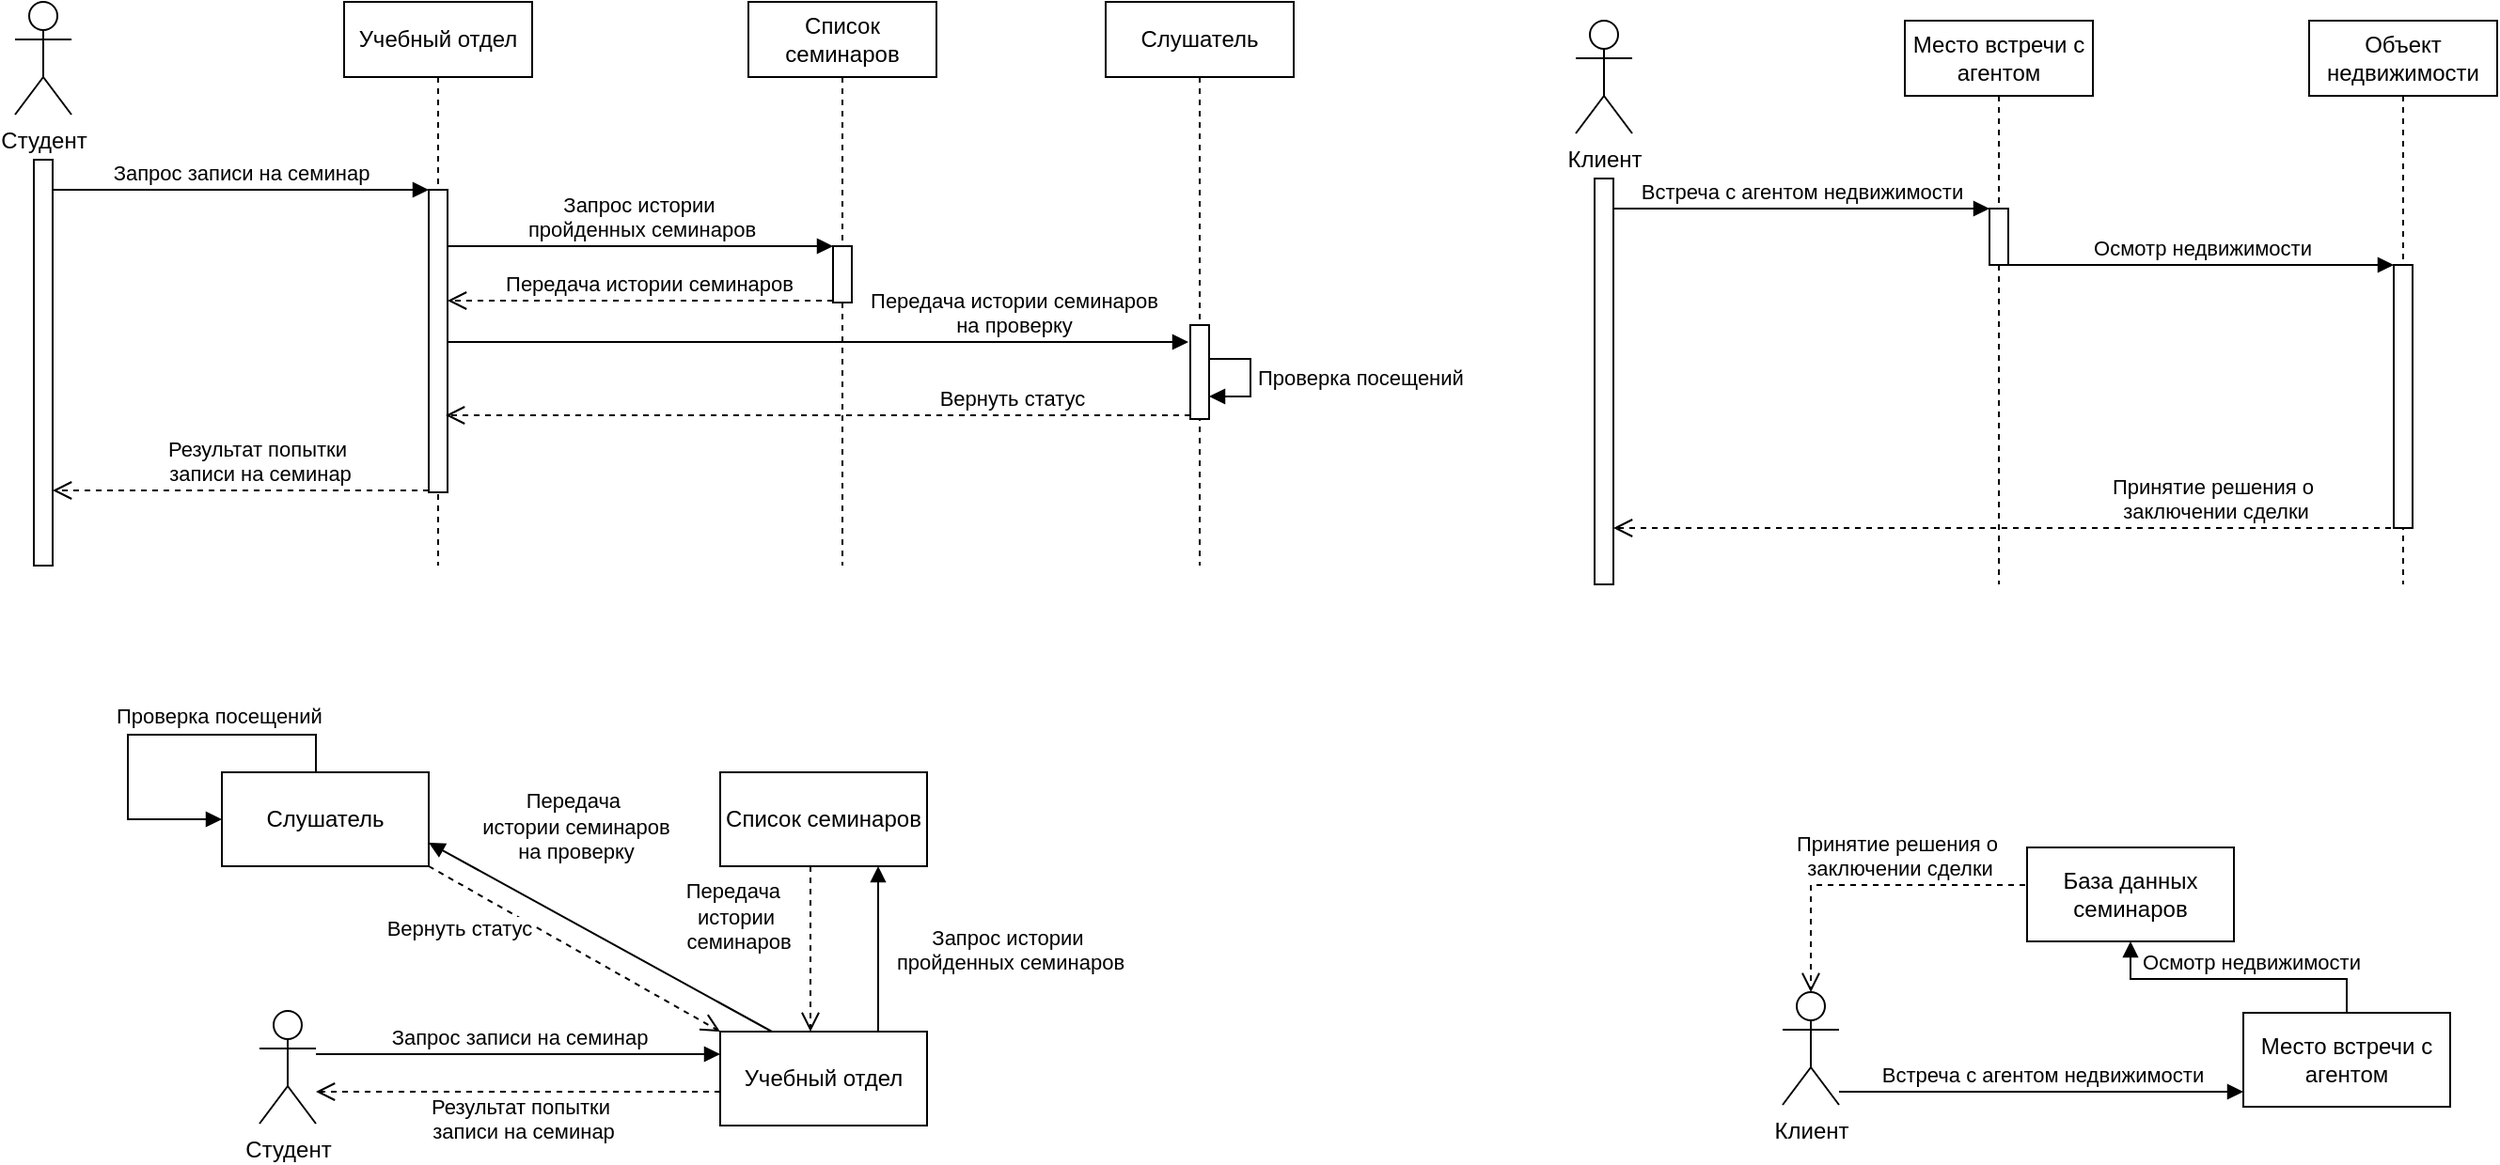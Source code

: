 <mxfile version="24.0.7" type="device">
  <diagram name="Page-1" id="2YBvvXClWsGukQMizWep">
    <mxGraphModel dx="1018" dy="642" grid="0" gridSize="10" guides="1" tooltips="1" connect="1" arrows="1" fold="1" page="1" pageScale="1" pageWidth="850" pageHeight="1100" math="0" shadow="0">
      <root>
        <mxCell id="0" />
        <mxCell id="1" parent="0" />
        <mxCell id="aM9ryv3xv72pqoxQDRHE-5" value="Учебный отдел" style="shape=umlLifeline;perimeter=lifelinePerimeter;whiteSpace=wrap;html=1;container=0;dropTarget=0;collapsible=0;recursiveResize=0;outlineConnect=0;portConstraint=eastwest;newEdgeStyle={&quot;edgeStyle&quot;:&quot;elbowEdgeStyle&quot;,&quot;elbow&quot;:&quot;vertical&quot;,&quot;curved&quot;:0,&quot;rounded&quot;:0};" parent="1" vertex="1">
          <mxGeometry x="225" y="30" width="100" height="300" as="geometry" />
        </mxCell>
        <mxCell id="aM9ryv3xv72pqoxQDRHE-6" value="" style="html=1;points=[];perimeter=orthogonalPerimeter;outlineConnect=0;targetShapes=umlLifeline;portConstraint=eastwest;newEdgeStyle={&quot;edgeStyle&quot;:&quot;elbowEdgeStyle&quot;,&quot;elbow&quot;:&quot;vertical&quot;,&quot;curved&quot;:0,&quot;rounded&quot;:0};" parent="aM9ryv3xv72pqoxQDRHE-5" vertex="1">
          <mxGeometry x="45" y="100" width="10" height="161" as="geometry" />
        </mxCell>
        <mxCell id="aM9ryv3xv72pqoxQDRHE-7" value="Запрос записи на семинар" style="html=1;verticalAlign=bottom;endArrow=block;edgeStyle=elbowEdgeStyle;elbow=vertical;curved=0;rounded=0;" parent="1" source="JV1Mk4GfQYpAjEkD_vr5-23" target="aM9ryv3xv72pqoxQDRHE-6" edge="1">
          <mxGeometry relative="1" as="geometry">
            <mxPoint x="90" y="110" as="sourcePoint" />
            <Array as="points">
              <mxPoint x="170" y="130" />
              <mxPoint x="185" y="110" />
            </Array>
          </mxGeometry>
        </mxCell>
        <mxCell id="aM9ryv3xv72pqoxQDRHE-8" value="Вернуть статус" style="html=1;verticalAlign=bottom;endArrow=open;dashed=1;endSize=8;edgeStyle=elbowEdgeStyle;elbow=vertical;curved=0;rounded=0;" parent="1" source="JV1Mk4GfQYpAjEkD_vr5-38" edge="1">
          <mxGeometry x="-0.519" relative="1" as="geometry">
            <mxPoint x="279" y="250" as="targetPoint" />
            <Array as="points">
              <mxPoint x="530" y="250" />
            </Array>
            <mxPoint x="670" y="240" as="sourcePoint" />
            <mxPoint as="offset" />
          </mxGeometry>
        </mxCell>
        <mxCell id="JV1Mk4GfQYpAjEkD_vr5-23" value="" style="html=1;points=[[0,0,0,0,5],[0,1,0,0,-5],[1,0,0,0,5],[1,1,0,0,-5]];perimeter=orthogonalPerimeter;outlineConnect=0;targetShapes=umlLifeline;portConstraint=eastwest;newEdgeStyle={&quot;curved&quot;:0,&quot;rounded&quot;:0};" parent="1" vertex="1">
          <mxGeometry x="60" y="114" width="10" height="216" as="geometry" />
        </mxCell>
        <mxCell id="JV1Mk4GfQYpAjEkD_vr5-25" value="Студент" style="shape=umlActor;verticalLabelPosition=bottom;verticalAlign=top;html=1;" parent="1" vertex="1">
          <mxGeometry x="50" y="30" width="30" height="60" as="geometry" />
        </mxCell>
        <mxCell id="JV1Mk4GfQYpAjEkD_vr5-28" value="Список семинаров" style="shape=umlLifeline;perimeter=lifelinePerimeter;whiteSpace=wrap;html=1;container=0;dropTarget=0;collapsible=0;recursiveResize=0;outlineConnect=0;portConstraint=eastwest;newEdgeStyle={&quot;edgeStyle&quot;:&quot;elbowEdgeStyle&quot;,&quot;elbow&quot;:&quot;vertical&quot;,&quot;curved&quot;:0,&quot;rounded&quot;:0};" parent="1" vertex="1">
          <mxGeometry x="440" y="30" width="100" height="300" as="geometry" />
        </mxCell>
        <mxCell id="JV1Mk4GfQYpAjEkD_vr5-29" value="" style="html=1;points=[];perimeter=orthogonalPerimeter;outlineConnect=0;targetShapes=umlLifeline;portConstraint=eastwest;newEdgeStyle={&quot;edgeStyle&quot;:&quot;elbowEdgeStyle&quot;,&quot;elbow&quot;:&quot;vertical&quot;,&quot;curved&quot;:0,&quot;rounded&quot;:0};" parent="JV1Mk4GfQYpAjEkD_vr5-28" vertex="1">
          <mxGeometry x="45" y="130" width="10" height="30" as="geometry" />
        </mxCell>
        <mxCell id="JV1Mk4GfQYpAjEkD_vr5-30" value="Слушатель" style="shape=umlLifeline;perimeter=lifelinePerimeter;whiteSpace=wrap;html=1;container=0;dropTarget=0;collapsible=0;recursiveResize=0;outlineConnect=0;portConstraint=eastwest;newEdgeStyle={&quot;edgeStyle&quot;:&quot;elbowEdgeStyle&quot;,&quot;elbow&quot;:&quot;vertical&quot;,&quot;curved&quot;:0,&quot;rounded&quot;:0};" parent="1" vertex="1">
          <mxGeometry x="630" y="30" width="100" height="300" as="geometry" />
        </mxCell>
        <mxCell id="JV1Mk4GfQYpAjEkD_vr5-38" value="" style="html=1;points=[[0,0,0,0,5],[0,1,0,0,-5],[1,0,0,0,5],[1,1,0,0,-5]];perimeter=orthogonalPerimeter;outlineConnect=0;targetShapes=umlLifeline;portConstraint=eastwest;newEdgeStyle={&quot;curved&quot;:0,&quot;rounded&quot;:0};" parent="JV1Mk4GfQYpAjEkD_vr5-30" vertex="1">
          <mxGeometry x="45" y="172" width="10" height="50" as="geometry" />
        </mxCell>
        <mxCell id="JV1Mk4GfQYpAjEkD_vr5-39" value="&lt;span style=&quot;text-align: center;&quot;&gt;Проверка посещений&lt;/span&gt;" style="html=1;align=left;spacingLeft=2;endArrow=block;rounded=0;edgeStyle=orthogonalEdgeStyle;curved=0;rounded=0;" parent="JV1Mk4GfQYpAjEkD_vr5-30" source="JV1Mk4GfQYpAjEkD_vr5-38" target="JV1Mk4GfQYpAjEkD_vr5-38" edge="1">
          <mxGeometry relative="1" as="geometry">
            <mxPoint x="55" y="167.5" as="sourcePoint" />
            <Array as="points">
              <mxPoint x="77" y="190" />
              <mxPoint x="77" y="210" />
            </Array>
            <mxPoint x="55" y="192.5" as="targetPoint" />
          </mxGeometry>
        </mxCell>
        <mxCell id="JV1Mk4GfQYpAjEkD_vr5-32" value="Запрос истории&amp;nbsp;&lt;div&gt;пройденных семинаров&lt;/div&gt;" style="html=1;verticalAlign=bottom;endArrow=block;edgeStyle=elbowEdgeStyle;elbow=vertical;curved=0;rounded=0;" parent="1" source="aM9ryv3xv72pqoxQDRHE-6" target="JV1Mk4GfQYpAjEkD_vr5-29" edge="1">
          <mxGeometry relative="1" as="geometry">
            <mxPoint x="280" y="153.5" as="sourcePoint" />
            <Array as="points">
              <mxPoint x="380" y="160" />
              <mxPoint x="395" y="133.5" />
            </Array>
            <mxPoint x="480" y="153.5" as="targetPoint" />
          </mxGeometry>
        </mxCell>
        <mxCell id="JV1Mk4GfQYpAjEkD_vr5-33" value="Передача истории семинаров&lt;div&gt;на проверку&lt;/div&gt;" style="html=1;verticalAlign=bottom;endArrow=block;edgeStyle=elbowEdgeStyle;elbow=vertical;curved=0;rounded=0;" parent="1" edge="1">
          <mxGeometry x="0.525" relative="1" as="geometry">
            <mxPoint x="280" y="211" as="sourcePoint" />
            <Array as="points">
              <mxPoint x="476" y="211" />
              <mxPoint x="615" y="153.5" />
            </Array>
            <mxPoint x="674" y="211" as="targetPoint" />
            <mxPoint as="offset" />
          </mxGeometry>
        </mxCell>
        <mxCell id="JV1Mk4GfQYpAjEkD_vr5-41" value="Результат попытки&amp;nbsp;&lt;div&gt;записи на семинар&lt;/div&gt;" style="html=1;verticalAlign=bottom;endArrow=open;dashed=1;endSize=8;edgeStyle=elbowEdgeStyle;elbow=vertical;curved=0;rounded=0;" parent="1" source="aM9ryv3xv72pqoxQDRHE-6" edge="1">
          <mxGeometry x="-0.1" relative="1" as="geometry">
            <mxPoint x="70" y="290" as="targetPoint" />
            <Array as="points">
              <mxPoint x="70" y="290" />
            </Array>
            <mxPoint x="270" y="290" as="sourcePoint" />
            <mxPoint as="offset" />
          </mxGeometry>
        </mxCell>
        <mxCell id="JV1Mk4GfQYpAjEkD_vr5-42" value="Студент" style="shape=umlActor;verticalLabelPosition=bottom;verticalAlign=top;html=1;" parent="1" vertex="1">
          <mxGeometry x="180" y="567" width="30" height="60" as="geometry" />
        </mxCell>
        <mxCell id="JV1Mk4GfQYpAjEkD_vr5-43" value="Слушатель" style="html=1;whiteSpace=wrap;" parent="1" vertex="1">
          <mxGeometry x="160" y="440" width="110" height="50" as="geometry" />
        </mxCell>
        <mxCell id="JV1Mk4GfQYpAjEkD_vr5-44" value="Учебный отдел" style="html=1;whiteSpace=wrap;" parent="1" vertex="1">
          <mxGeometry x="425" y="578" width="110" height="50" as="geometry" />
        </mxCell>
        <mxCell id="JV1Mk4GfQYpAjEkD_vr5-45" value="Список семинаров" style="html=1;whiteSpace=wrap;" parent="1" vertex="1">
          <mxGeometry x="425" y="440" width="110" height="50" as="geometry" />
        </mxCell>
        <mxCell id="JV1Mk4GfQYpAjEkD_vr5-49" value="Запрос записи на семинар" style="html=1;verticalAlign=bottom;endArrow=block;edgeStyle=elbowEdgeStyle;elbow=vertical;curved=0;rounded=0;" parent="1" edge="1">
          <mxGeometry relative="1" as="geometry">
            <mxPoint x="210" y="590" as="sourcePoint" />
            <Array as="points">
              <mxPoint x="300" y="590" />
            </Array>
            <mxPoint x="425" y="590" as="targetPoint" />
          </mxGeometry>
        </mxCell>
        <mxCell id="JV1Mk4GfQYpAjEkD_vr5-50" value="Запрос истории&amp;nbsp;&lt;div&gt;пройденных семинаров&lt;/div&gt;" style="html=1;verticalAlign=bottom;endArrow=block;edgeStyle=elbowEdgeStyle;elbow=vertical;curved=0;rounded=0;exitX=0.5;exitY=0;exitDx=0;exitDy=0;entryX=0.5;entryY=1;entryDx=0;entryDy=0;" parent="1" edge="1">
          <mxGeometry x="-0.364" y="-70" relative="1" as="geometry">
            <mxPoint x="509" y="578" as="sourcePoint" />
            <Array as="points">
              <mxPoint x="538" y="528" />
              <mxPoint x="464" y="123.5" />
            </Array>
            <mxPoint x="509" y="490" as="targetPoint" />
            <mxPoint as="offset" />
          </mxGeometry>
        </mxCell>
        <mxCell id="JV1Mk4GfQYpAjEkD_vr5-51" value="Передача&amp;nbsp;&lt;div&gt;истории семинаров&lt;div&gt;на проверку&lt;/div&gt;&lt;/div&gt;" style="html=1;verticalAlign=bottom;endArrow=block;elbow=vertical;rounded=0;exitX=0.25;exitY=0;exitDx=0;exitDy=0;entryX=1;entryY=0.75;entryDx=0;entryDy=0;" parent="1" source="JV1Mk4GfQYpAjEkD_vr5-44" target="JV1Mk4GfQYpAjEkD_vr5-43" edge="1">
          <mxGeometry x="0.286" y="-26" relative="1" as="geometry">
            <mxPoint x="535" y="180" as="sourcePoint" />
            <mxPoint x="715" y="180" as="targetPoint" />
            <mxPoint as="offset" />
          </mxGeometry>
        </mxCell>
        <mxCell id="JV1Mk4GfQYpAjEkD_vr5-52" value="&lt;span style=&quot;text-align: center;&quot;&gt;Проверка посещений&lt;/span&gt;" style="html=1;align=left;spacingLeft=2;endArrow=block;rounded=0;edgeStyle=orthogonalEdgeStyle;curved=0;rounded=0;entryX=0;entryY=0.5;entryDx=0;entryDy=0;exitX=0.5;exitY=0;exitDx=0;exitDy=0;" parent="1" source="JV1Mk4GfQYpAjEkD_vr5-43" target="JV1Mk4GfQYpAjEkD_vr5-43" edge="1">
          <mxGeometry x="0.136" y="-14" relative="1" as="geometry">
            <mxPoint x="200" y="410" as="sourcePoint" />
            <Array as="points">
              <mxPoint x="210" y="440" />
              <mxPoint x="210" y="420" />
              <mxPoint x="110" y="420" />
              <mxPoint x="110" y="465" />
            </Array>
            <mxPoint x="110" y="423" as="targetPoint" />
            <mxPoint x="4" y="-10" as="offset" />
          </mxGeometry>
        </mxCell>
        <mxCell id="JV1Mk4GfQYpAjEkD_vr5-53" value="Вернуть статус" style="html=1;verticalAlign=bottom;endArrow=open;dashed=1;endSize=8;elbow=vertical;rounded=0;exitX=1;exitY=1;exitDx=0;exitDy=0;entryX=0;entryY=0;entryDx=0;entryDy=0;" parent="1" source="JV1Mk4GfQYpAjEkD_vr5-43" target="JV1Mk4GfQYpAjEkD_vr5-44" edge="1">
          <mxGeometry x="-0.606" y="-29" relative="1" as="geometry">
            <mxPoint x="320" y="230" as="targetPoint" />
            <mxPoint x="715" y="230" as="sourcePoint" />
            <mxPoint as="offset" />
          </mxGeometry>
        </mxCell>
        <mxCell id="JV1Mk4GfQYpAjEkD_vr5-54" value="Результат попытки&amp;nbsp;&lt;div&gt;записи на семинар&lt;/div&gt;" style="html=1;verticalAlign=bottom;endArrow=open;dashed=1;endSize=8;edgeStyle=elbowEdgeStyle;elbow=vertical;curved=0;rounded=0;" parent="1" target="JV1Mk4GfQYpAjEkD_vr5-42" edge="1">
          <mxGeometry x="-0.023" y="30" relative="1" as="geometry">
            <mxPoint x="225" y="610" as="targetPoint" />
            <Array as="points">
              <mxPoint x="225" y="610" />
            </Array>
            <mxPoint x="425" y="610" as="sourcePoint" />
            <mxPoint as="offset" />
          </mxGeometry>
        </mxCell>
        <mxCell id="JV1Mk4GfQYpAjEkD_vr5-55" value="Место встречи с агентом" style="shape=umlLifeline;perimeter=lifelinePerimeter;whiteSpace=wrap;html=1;container=0;dropTarget=0;collapsible=0;recursiveResize=0;outlineConnect=0;portConstraint=eastwest;newEdgeStyle={&quot;edgeStyle&quot;:&quot;elbowEdgeStyle&quot;,&quot;elbow&quot;:&quot;vertical&quot;,&quot;curved&quot;:0,&quot;rounded&quot;:0};" parent="1" vertex="1">
          <mxGeometry x="1055" y="40" width="100" height="300" as="geometry" />
        </mxCell>
        <mxCell id="JV1Mk4GfQYpAjEkD_vr5-56" value="" style="html=1;points=[];perimeter=orthogonalPerimeter;outlineConnect=0;targetShapes=umlLifeline;portConstraint=eastwest;newEdgeStyle={&quot;edgeStyle&quot;:&quot;elbowEdgeStyle&quot;,&quot;elbow&quot;:&quot;vertical&quot;,&quot;curved&quot;:0,&quot;rounded&quot;:0};" parent="JV1Mk4GfQYpAjEkD_vr5-55" vertex="1">
          <mxGeometry x="45" y="100" width="10" height="30" as="geometry" />
        </mxCell>
        <mxCell id="JV1Mk4GfQYpAjEkD_vr5-58" value="Встреча с агентом недвижимости" style="html=1;verticalAlign=bottom;endArrow=block;edgeStyle=elbowEdgeStyle;elbow=vertical;curved=0;rounded=0;" parent="1" source="JV1Mk4GfQYpAjEkD_vr5-60" target="JV1Mk4GfQYpAjEkD_vr5-56" edge="1">
          <mxGeometry relative="1" as="geometry">
            <mxPoint x="920" y="120" as="sourcePoint" />
            <Array as="points">
              <mxPoint x="1000" y="140" />
              <mxPoint x="1015" y="120" />
            </Array>
          </mxGeometry>
        </mxCell>
        <mxCell id="JV1Mk4GfQYpAjEkD_vr5-60" value="" style="html=1;points=[[0,0,0,0,5],[0,1,0,0,-5],[1,0,0,0,5],[1,1,0,0,-5]];perimeter=orthogonalPerimeter;outlineConnect=0;targetShapes=umlLifeline;portConstraint=eastwest;newEdgeStyle={&quot;curved&quot;:0,&quot;rounded&quot;:0};" parent="1" vertex="1">
          <mxGeometry x="890" y="124" width="10" height="216" as="geometry" />
        </mxCell>
        <mxCell id="JV1Mk4GfQYpAjEkD_vr5-61" value="Клиент" style="shape=umlActor;verticalLabelPosition=bottom;verticalAlign=top;html=1;" parent="1" vertex="1">
          <mxGeometry x="880" y="40" width="30" height="60" as="geometry" />
        </mxCell>
        <mxCell id="JV1Mk4GfQYpAjEkD_vr5-62" value="Объект недвижимости" style="shape=umlLifeline;perimeter=lifelinePerimeter;whiteSpace=wrap;html=1;container=0;dropTarget=0;collapsible=0;recursiveResize=0;outlineConnect=0;portConstraint=eastwest;newEdgeStyle={&quot;edgeStyle&quot;:&quot;elbowEdgeStyle&quot;,&quot;elbow&quot;:&quot;vertical&quot;,&quot;curved&quot;:0,&quot;rounded&quot;:0};" parent="1" vertex="1">
          <mxGeometry x="1270" y="40" width="100" height="300" as="geometry" />
        </mxCell>
        <mxCell id="JV1Mk4GfQYpAjEkD_vr5-63" value="" style="html=1;points=[];perimeter=orthogonalPerimeter;outlineConnect=0;targetShapes=umlLifeline;portConstraint=eastwest;newEdgeStyle={&quot;edgeStyle&quot;:&quot;elbowEdgeStyle&quot;,&quot;elbow&quot;:&quot;vertical&quot;,&quot;curved&quot;:0,&quot;rounded&quot;:0};" parent="JV1Mk4GfQYpAjEkD_vr5-62" vertex="1">
          <mxGeometry x="45" y="130" width="10" height="140" as="geometry" />
        </mxCell>
        <mxCell id="JV1Mk4GfQYpAjEkD_vr5-67" value="Осмотр недвижимости" style="html=1;verticalAlign=bottom;endArrow=block;edgeStyle=elbowEdgeStyle;elbow=vertical;curved=0;rounded=0;" parent="1" source="JV1Mk4GfQYpAjEkD_vr5-56" target="JV1Mk4GfQYpAjEkD_vr5-63" edge="1">
          <mxGeometry relative="1" as="geometry">
            <mxPoint x="1110" y="163.5" as="sourcePoint" />
            <Array as="points">
              <mxPoint x="1210" y="170" />
              <mxPoint x="1225" y="143.5" />
            </Array>
            <mxPoint x="1310" y="163.5" as="targetPoint" />
          </mxGeometry>
        </mxCell>
        <mxCell id="JV1Mk4GfQYpAjEkD_vr5-71" value="Принятие решения о&amp;nbsp;&lt;div&gt;заключении сделки&lt;/div&gt;" style="html=1;verticalAlign=bottom;endArrow=open;dashed=1;endSize=8;edgeStyle=elbowEdgeStyle;elbow=vertical;curved=0;rounded=0;" parent="1" target="JV1Mk4GfQYpAjEkD_vr5-60" edge="1">
          <mxGeometry x="-0.526" relative="1" as="geometry">
            <mxPoint x="1120" y="310" as="targetPoint" />
            <Array as="points">
              <mxPoint x="1120" y="310" />
            </Array>
            <mxPoint x="1319.5" y="310" as="sourcePoint" />
            <mxPoint as="offset" />
          </mxGeometry>
        </mxCell>
        <mxCell id="JV1Mk4GfQYpAjEkD_vr5-72" value="Клиент" style="shape=umlActor;verticalLabelPosition=bottom;verticalAlign=top;html=1;" parent="1" vertex="1">
          <mxGeometry x="990" y="557" width="30" height="60" as="geometry" />
        </mxCell>
        <mxCell id="JV1Mk4GfQYpAjEkD_vr5-74" value="Место встречи с агентом" style="html=1;whiteSpace=wrap;" parent="1" vertex="1">
          <mxGeometry x="1235" y="568" width="110" height="50" as="geometry" />
        </mxCell>
        <mxCell id="JV1Mk4GfQYpAjEkD_vr5-75" value="База данных семинаров" style="html=1;whiteSpace=wrap;" parent="1" vertex="1">
          <mxGeometry x="1120" y="480" width="110" height="50" as="geometry" />
        </mxCell>
        <mxCell id="JV1Mk4GfQYpAjEkD_vr5-76" value="Встреча с агентом недвижимости" style="html=1;verticalAlign=bottom;endArrow=block;edgeStyle=elbowEdgeStyle;elbow=vertical;curved=0;rounded=0;" parent="1" edge="1">
          <mxGeometry relative="1" as="geometry">
            <mxPoint x="1020" y="610" as="sourcePoint" />
            <Array as="points">
              <mxPoint x="1110" y="610" />
            </Array>
            <mxPoint x="1235" y="610" as="targetPoint" />
          </mxGeometry>
        </mxCell>
        <mxCell id="JV1Mk4GfQYpAjEkD_vr5-77" value="Осмотр недвижимости" style="html=1;verticalAlign=bottom;endArrow=block;edgeStyle=elbowEdgeStyle;elbow=vertical;curved=0;rounded=0;exitX=0.5;exitY=0;exitDx=0;exitDy=0;entryX=0.5;entryY=1;entryDx=0;entryDy=0;" parent="1" source="JV1Mk4GfQYpAjEkD_vr5-74" target="JV1Mk4GfQYpAjEkD_vr5-75" edge="1">
          <mxGeometry x="-0.098" relative="1" as="geometry">
            <mxPoint x="1130" y="140" as="sourcePoint" />
            <Array as="points">
              <mxPoint x="1220" y="550" />
              <mxPoint x="1245" y="113.5" />
            </Array>
            <mxPoint x="1335" y="140" as="targetPoint" />
            <mxPoint as="offset" />
          </mxGeometry>
        </mxCell>
        <mxCell id="JV1Mk4GfQYpAjEkD_vr5-85" value="Принятие решения о&amp;nbsp;&lt;div&gt;заключении сделки&lt;/div&gt;" style="html=1;verticalAlign=bottom;endArrow=open;dashed=1;endSize=8;edgeStyle=elbowEdgeStyle;elbow=vertical;curved=0;rounded=0;exitX=0;exitY=0.5;exitDx=0;exitDy=0;entryX=0.5;entryY=0;entryDx=0;entryDy=0;entryPerimeter=0;" parent="1" source="JV1Mk4GfQYpAjEkD_vr5-75" target="JV1Mk4GfQYpAjEkD_vr5-72" edge="1">
          <mxGeometry x="-0.172" relative="1" as="geometry">
            <mxPoint x="910" y="390" as="targetPoint" />
            <Array as="points">
              <mxPoint x="1050" y="500" />
            </Array>
            <mxPoint x="1329.5" y="390" as="sourcePoint" />
            <mxPoint as="offset" />
          </mxGeometry>
        </mxCell>
        <mxCell id="W0dJfip4WPwyY-rTnoYD-3" value="Передача истории семинаров" style="html=1;verticalAlign=bottom;endArrow=open;dashed=1;endSize=8;edgeStyle=elbowEdgeStyle;elbow=vertical;curved=0;rounded=0;" edge="1" parent="1" source="JV1Mk4GfQYpAjEkD_vr5-29">
          <mxGeometry x="-0.044" relative="1" as="geometry">
            <mxPoint x="280" y="189" as="targetPoint" />
            <Array as="points">
              <mxPoint x="303" y="189" />
            </Array>
            <mxPoint x="685" y="250" as="sourcePoint" />
            <mxPoint as="offset" />
          </mxGeometry>
        </mxCell>
        <mxCell id="W0dJfip4WPwyY-rTnoYD-4" value="Передача&amp;nbsp;&lt;div&gt;истории&lt;div&gt;&amp;nbsp;семинаров&lt;/div&gt;&lt;/div&gt;" style="html=1;verticalAlign=bottom;endArrow=open;dashed=1;endSize=8;elbow=vertical;rounded=0;exitX=0.25;exitY=1;exitDx=0;exitDy=0;entryX=0.25;entryY=0;entryDx=0;entryDy=0;" edge="1" parent="1">
          <mxGeometry x="0.114" y="-40" relative="1" as="geometry">
            <mxPoint x="473" y="578" as="targetPoint" />
            <mxPoint x="473" y="490" as="sourcePoint" />
            <mxPoint as="offset" />
          </mxGeometry>
        </mxCell>
      </root>
    </mxGraphModel>
  </diagram>
</mxfile>
